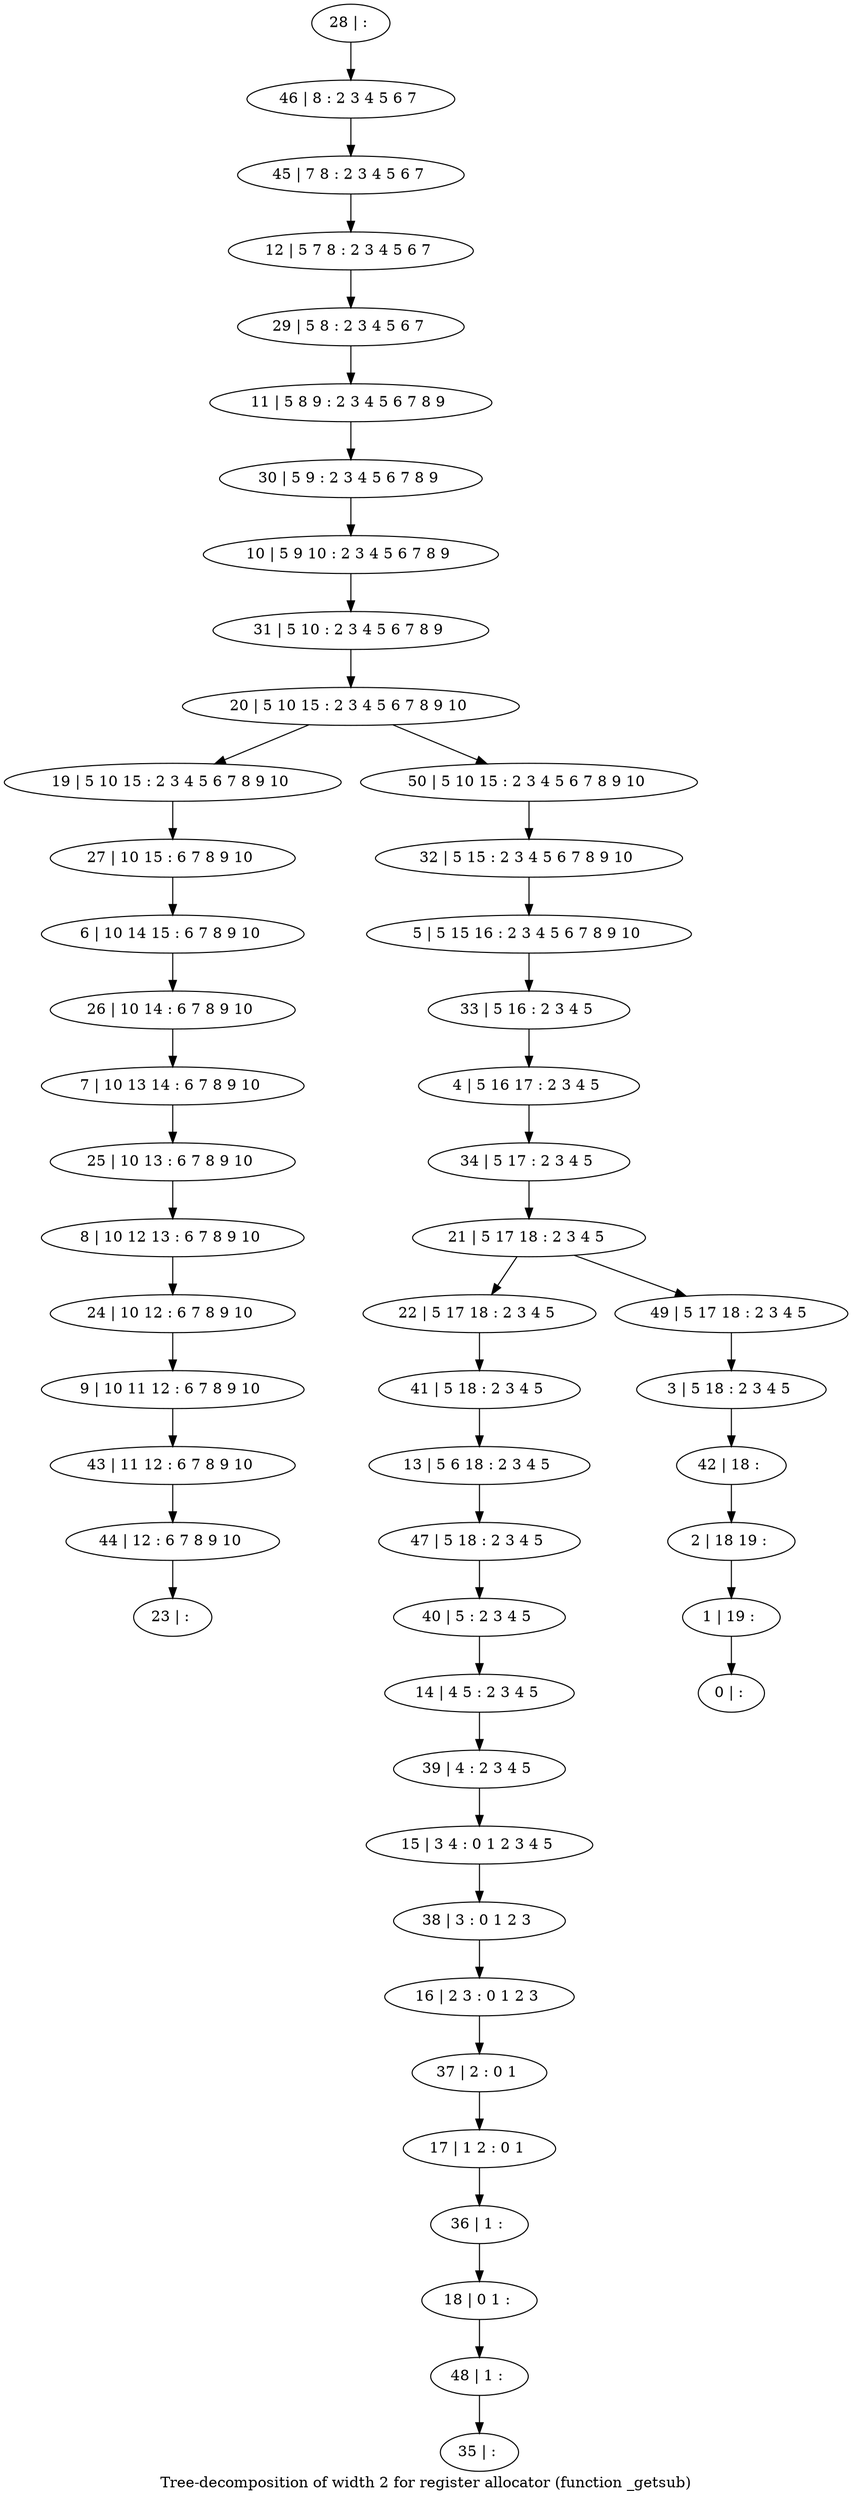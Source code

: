 digraph G {
graph [label="Tree-decomposition of width 2 for register allocator (function _getsub)"]
0[label="0 | : "];
1[label="1 | 19 : "];
2[label="2 | 18 19 : "];
3[label="3 | 5 18 : 2 3 4 5 "];
4[label="4 | 5 16 17 : 2 3 4 5 "];
5[label="5 | 5 15 16 : 2 3 4 5 6 7 8 9 10 "];
6[label="6 | 10 14 15 : 6 7 8 9 10 "];
7[label="7 | 10 13 14 : 6 7 8 9 10 "];
8[label="8 | 10 12 13 : 6 7 8 9 10 "];
9[label="9 | 10 11 12 : 6 7 8 9 10 "];
10[label="10 | 5 9 10 : 2 3 4 5 6 7 8 9 "];
11[label="11 | 5 8 9 : 2 3 4 5 6 7 8 9 "];
12[label="12 | 5 7 8 : 2 3 4 5 6 7 "];
13[label="13 | 5 6 18 : 2 3 4 5 "];
14[label="14 | 4 5 : 2 3 4 5 "];
15[label="15 | 3 4 : 0 1 2 3 4 5 "];
16[label="16 | 2 3 : 0 1 2 3 "];
17[label="17 | 1 2 : 0 1 "];
18[label="18 | 0 1 : "];
19[label="19 | 5 10 15 : 2 3 4 5 6 7 8 9 10 "];
20[label="20 | 5 10 15 : 2 3 4 5 6 7 8 9 10 "];
21[label="21 | 5 17 18 : 2 3 4 5 "];
22[label="22 | 5 17 18 : 2 3 4 5 "];
23[label="23 | : "];
24[label="24 | 10 12 : 6 7 8 9 10 "];
25[label="25 | 10 13 : 6 7 8 9 10 "];
26[label="26 | 10 14 : 6 7 8 9 10 "];
27[label="27 | 10 15 : 6 7 8 9 10 "];
28[label="28 | : "];
29[label="29 | 5 8 : 2 3 4 5 6 7 "];
30[label="30 | 5 9 : 2 3 4 5 6 7 8 9 "];
31[label="31 | 5 10 : 2 3 4 5 6 7 8 9 "];
32[label="32 | 5 15 : 2 3 4 5 6 7 8 9 10 "];
33[label="33 | 5 16 : 2 3 4 5 "];
34[label="34 | 5 17 : 2 3 4 5 "];
35[label="35 | : "];
36[label="36 | 1 : "];
37[label="37 | 2 : 0 1 "];
38[label="38 | 3 : 0 1 2 3 "];
39[label="39 | 4 : 2 3 4 5 "];
40[label="40 | 5 : 2 3 4 5 "];
41[label="41 | 5 18 : 2 3 4 5 "];
42[label="42 | 18 : "];
43[label="43 | 11 12 : 6 7 8 9 10 "];
44[label="44 | 12 : 6 7 8 9 10 "];
45[label="45 | 7 8 : 2 3 4 5 6 7 "];
46[label="46 | 8 : 2 3 4 5 6 7 "];
47[label="47 | 5 18 : 2 3 4 5 "];
48[label="48 | 1 : "];
49[label="49 | 5 17 18 : 2 3 4 5 "];
50[label="50 | 5 10 15 : 2 3 4 5 6 7 8 9 10 "];
24->9 ;
8->24 ;
25->8 ;
7->25 ;
26->7 ;
6->26 ;
27->6 ;
19->27 ;
36->18 ;
17->36 ;
37->17 ;
16->37 ;
38->16 ;
15->38 ;
39->15 ;
14->39 ;
40->14 ;
41->13 ;
22->41 ;
9->43 ;
44->23 ;
43->44 ;
47->40 ;
13->47 ;
48->35 ;
18->48 ;
28->46 ;
46->45 ;
45->12 ;
12->29 ;
29->11 ;
11->30 ;
30->10 ;
10->31 ;
31->20 ;
32->5 ;
5->33 ;
33->4 ;
4->34 ;
34->21 ;
3->42 ;
42->2 ;
2->1 ;
1->0 ;
49->3 ;
50->32 ;
21->22 ;
21->49 ;
20->19 ;
20->50 ;
}
